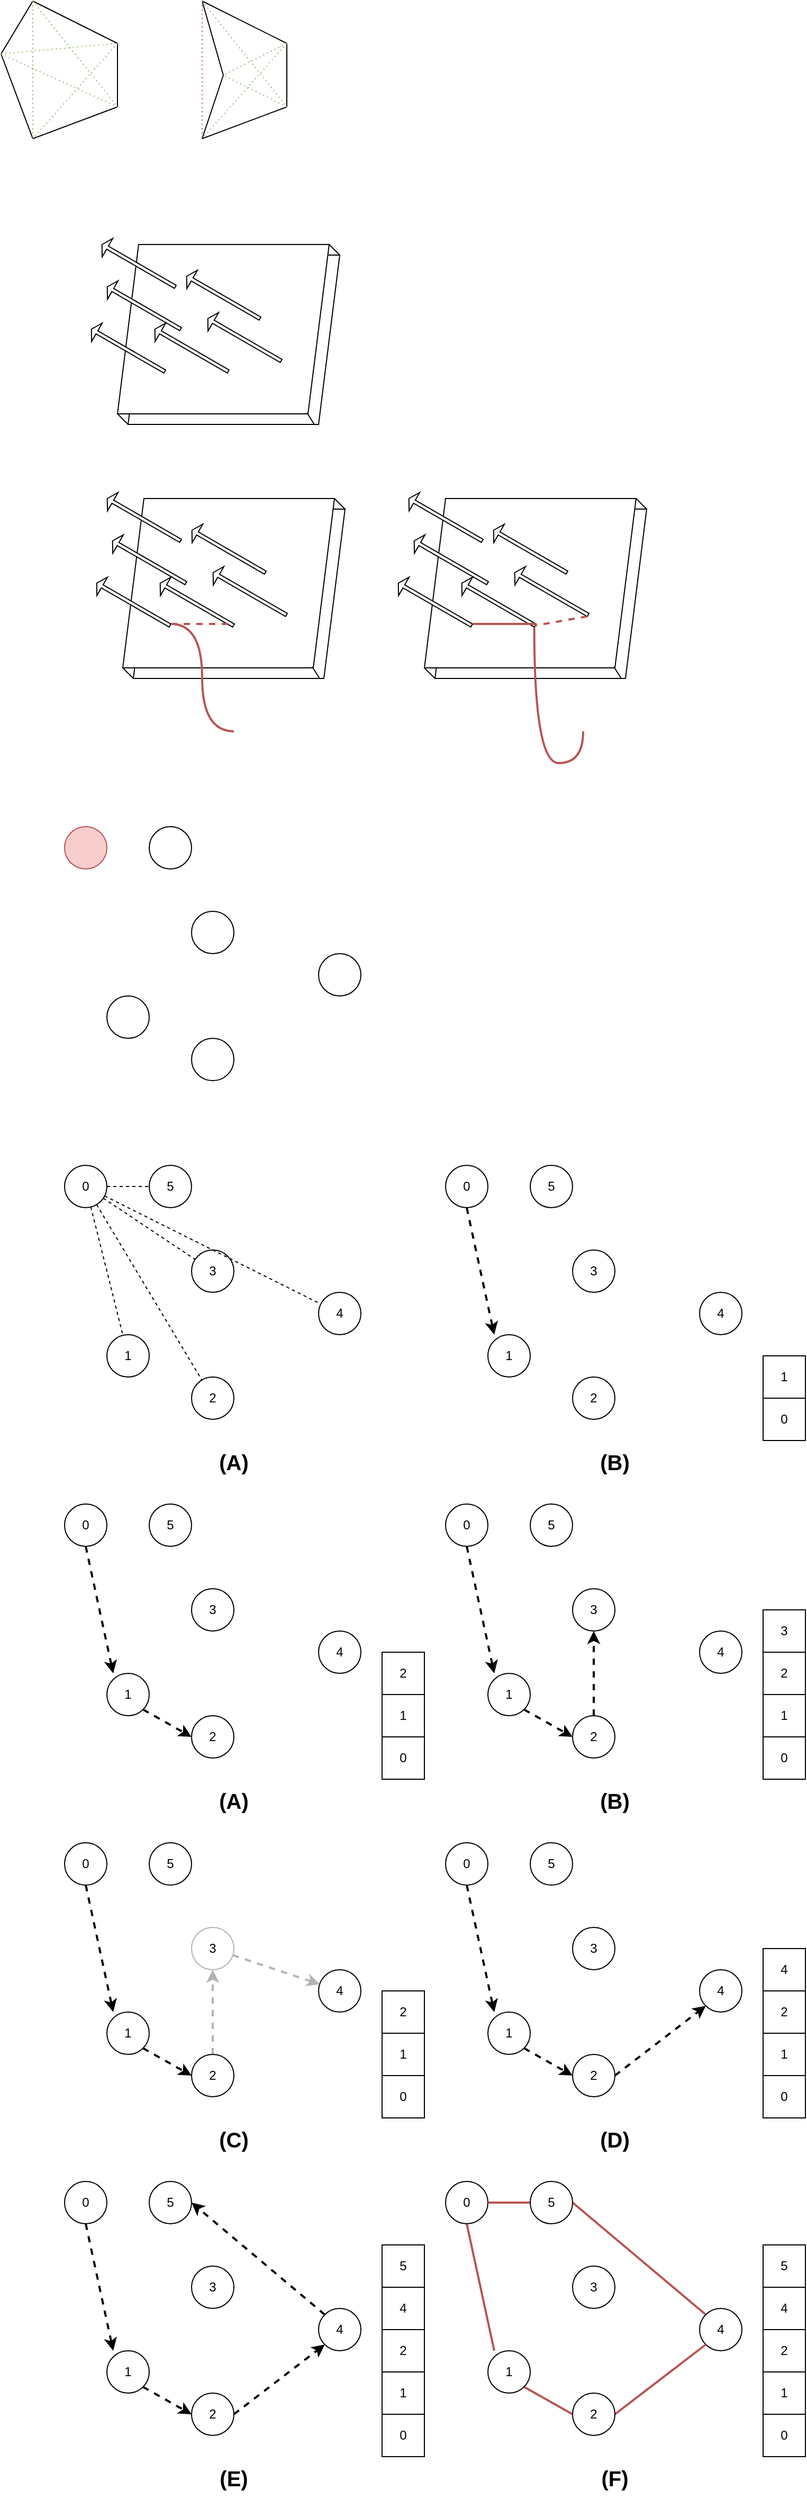 <mxfile version="21.6.1" type="device">
  <diagram id="zn_9nssedUfgQTs_r1od" name="Page-1">
    <mxGraphModel dx="1434" dy="802" grid="1" gridSize="10" guides="1" tooltips="1" connect="1" arrows="1" fold="1" page="1" pageScale="1" pageWidth="850" pageHeight="1100" math="0" shadow="0">
      <root>
        <mxCell id="0" />
        <mxCell id="1" parent="0" />
        <mxCell id="GCoAhBSmSbJlEYT9IqtD-23" value="" style="group" parent="1" vertex="1" connectable="0">
          <mxGeometry x="40" y="40" width="270" height="130" as="geometry" />
        </mxCell>
        <mxCell id="GCoAhBSmSbJlEYT9IqtD-1" value="" style="endArrow=none;html=1;rounded=0;" parent="GCoAhBSmSbJlEYT9IqtD-23" edge="1">
          <mxGeometry width="50" height="50" relative="1" as="geometry">
            <mxPoint x="30" as="sourcePoint" />
            <mxPoint x="110" y="40" as="targetPoint" />
          </mxGeometry>
        </mxCell>
        <mxCell id="GCoAhBSmSbJlEYT9IqtD-2" value="" style="endArrow=none;html=1;rounded=0;" parent="GCoAhBSmSbJlEYT9IqtD-23" edge="1">
          <mxGeometry width="50" height="50" relative="1" as="geometry">
            <mxPoint x="110" y="100" as="sourcePoint" />
            <mxPoint x="110" y="40" as="targetPoint" />
          </mxGeometry>
        </mxCell>
        <mxCell id="GCoAhBSmSbJlEYT9IqtD-3" value="" style="endArrow=none;html=1;rounded=0;" parent="GCoAhBSmSbJlEYT9IqtD-23" edge="1">
          <mxGeometry width="50" height="50" relative="1" as="geometry">
            <mxPoint x="30" y="130" as="sourcePoint" />
            <mxPoint x="110" y="100" as="targetPoint" />
          </mxGeometry>
        </mxCell>
        <mxCell id="GCoAhBSmSbJlEYT9IqtD-4" value="" style="endArrow=none;html=1;rounded=0;" parent="GCoAhBSmSbJlEYT9IqtD-23" edge="1">
          <mxGeometry width="50" height="50" relative="1" as="geometry">
            <mxPoint y="50" as="sourcePoint" />
            <mxPoint x="30" y="130" as="targetPoint" />
          </mxGeometry>
        </mxCell>
        <mxCell id="GCoAhBSmSbJlEYT9IqtD-5" value="" style="endArrow=none;html=1;rounded=0;" parent="GCoAhBSmSbJlEYT9IqtD-23" edge="1">
          <mxGeometry width="50" height="50" relative="1" as="geometry">
            <mxPoint x="30" as="sourcePoint" />
            <mxPoint y="50" as="targetPoint" />
          </mxGeometry>
        </mxCell>
        <mxCell id="GCoAhBSmSbJlEYT9IqtD-6" value="" style="endArrow=none;html=1;rounded=0;" parent="GCoAhBSmSbJlEYT9IqtD-23" edge="1">
          <mxGeometry width="50" height="50" relative="1" as="geometry">
            <mxPoint x="190" as="sourcePoint" />
            <mxPoint x="270" y="40" as="targetPoint" />
          </mxGeometry>
        </mxCell>
        <mxCell id="GCoAhBSmSbJlEYT9IqtD-7" value="" style="endArrow=none;html=1;rounded=0;" parent="GCoAhBSmSbJlEYT9IqtD-23" edge="1">
          <mxGeometry width="50" height="50" relative="1" as="geometry">
            <mxPoint x="270" y="100" as="sourcePoint" />
            <mxPoint x="270" y="40" as="targetPoint" />
          </mxGeometry>
        </mxCell>
        <mxCell id="GCoAhBSmSbJlEYT9IqtD-8" value="" style="endArrow=none;html=1;rounded=0;" parent="GCoAhBSmSbJlEYT9IqtD-23" edge="1">
          <mxGeometry width="50" height="50" relative="1" as="geometry">
            <mxPoint x="190" y="130" as="sourcePoint" />
            <mxPoint x="270" y="100" as="targetPoint" />
          </mxGeometry>
        </mxCell>
        <mxCell id="GCoAhBSmSbJlEYT9IqtD-9" value="" style="endArrow=none;html=1;rounded=0;" parent="GCoAhBSmSbJlEYT9IqtD-23" edge="1">
          <mxGeometry width="50" height="50" relative="1" as="geometry">
            <mxPoint x="210" y="70" as="sourcePoint" />
            <mxPoint x="190" y="130" as="targetPoint" />
          </mxGeometry>
        </mxCell>
        <mxCell id="GCoAhBSmSbJlEYT9IqtD-10" value="" style="endArrow=none;html=1;rounded=0;" parent="GCoAhBSmSbJlEYT9IqtD-23" edge="1">
          <mxGeometry width="50" height="50" relative="1" as="geometry">
            <mxPoint x="190" as="sourcePoint" />
            <mxPoint x="210" y="70" as="targetPoint" />
          </mxGeometry>
        </mxCell>
        <mxCell id="GCoAhBSmSbJlEYT9IqtD-12" value="" style="endArrow=none;dashed=1;html=1;dashPattern=1 3;strokeWidth=1;rounded=0;fillColor=#d5e8d4;strokeColor=#82b366;" parent="GCoAhBSmSbJlEYT9IqtD-23" edge="1">
          <mxGeometry width="50" height="50" relative="1" as="geometry">
            <mxPoint y="50" as="sourcePoint" />
            <mxPoint x="110" y="40" as="targetPoint" />
          </mxGeometry>
        </mxCell>
        <mxCell id="GCoAhBSmSbJlEYT9IqtD-13" value="" style="endArrow=none;dashed=1;html=1;dashPattern=1 3;strokeWidth=1;rounded=0;fillColor=#d5e8d4;strokeColor=#82b366;" parent="GCoAhBSmSbJlEYT9IqtD-23" edge="1">
          <mxGeometry width="50" height="50" relative="1" as="geometry">
            <mxPoint y="50" as="sourcePoint" />
            <mxPoint x="110" y="100" as="targetPoint" />
          </mxGeometry>
        </mxCell>
        <mxCell id="GCoAhBSmSbJlEYT9IqtD-14" value="" style="endArrow=none;dashed=1;html=1;dashPattern=1 3;strokeWidth=1;rounded=0;fillColor=#d5e8d4;strokeColor=#82b366;" parent="GCoAhBSmSbJlEYT9IqtD-23" edge="1">
          <mxGeometry width="50" height="50" relative="1" as="geometry">
            <mxPoint x="30" as="sourcePoint" />
            <mxPoint x="30" y="130" as="targetPoint" />
          </mxGeometry>
        </mxCell>
        <mxCell id="GCoAhBSmSbJlEYT9IqtD-15" value="" style="endArrow=none;dashed=1;html=1;dashPattern=1 3;strokeWidth=1;rounded=0;fillColor=#d5e8d4;strokeColor=#82b366;" parent="GCoAhBSmSbJlEYT9IqtD-23" edge="1">
          <mxGeometry width="50" height="50" relative="1" as="geometry">
            <mxPoint x="30" as="sourcePoint" />
            <mxPoint x="110" y="100" as="targetPoint" />
          </mxGeometry>
        </mxCell>
        <mxCell id="GCoAhBSmSbJlEYT9IqtD-16" value="" style="endArrow=none;dashed=1;html=1;dashPattern=1 3;strokeWidth=1;rounded=0;fillColor=#d5e8d4;strokeColor=#82b366;" parent="GCoAhBSmSbJlEYT9IqtD-23" edge="1">
          <mxGeometry width="50" height="50" relative="1" as="geometry">
            <mxPoint x="110" y="40" as="sourcePoint" />
            <mxPoint x="30" y="130" as="targetPoint" />
          </mxGeometry>
        </mxCell>
        <mxCell id="GCoAhBSmSbJlEYT9IqtD-17" value="" style="endArrow=none;dashed=1;html=1;dashPattern=1 3;strokeWidth=1;rounded=0;fillColor=#d5e8d4;strokeColor=#82b366;" parent="GCoAhBSmSbJlEYT9IqtD-23" edge="1">
          <mxGeometry width="50" height="50" relative="1" as="geometry">
            <mxPoint x="190" as="sourcePoint" />
            <mxPoint x="270" y="100" as="targetPoint" />
          </mxGeometry>
        </mxCell>
        <mxCell id="GCoAhBSmSbJlEYT9IqtD-18" value="" style="endArrow=none;dashed=1;html=1;dashPattern=1 3;strokeWidth=1;rounded=0;fillColor=#d5e8d4;strokeColor=#82b366;" parent="GCoAhBSmSbJlEYT9IqtD-23" edge="1">
          <mxGeometry width="50" height="50" relative="1" as="geometry">
            <mxPoint x="270" y="40" as="sourcePoint" />
            <mxPoint x="190" y="130" as="targetPoint" />
          </mxGeometry>
        </mxCell>
        <mxCell id="GCoAhBSmSbJlEYT9IqtD-19" value="" style="endArrow=none;dashed=1;html=1;dashPattern=1 3;strokeWidth=1;rounded=0;fillColor=#d5e8d4;strokeColor=#82b366;" parent="GCoAhBSmSbJlEYT9IqtD-23" edge="1">
          <mxGeometry width="50" height="50" relative="1" as="geometry">
            <mxPoint x="270" y="100" as="sourcePoint" />
            <mxPoint x="210" y="70" as="targetPoint" />
          </mxGeometry>
        </mxCell>
        <mxCell id="GCoAhBSmSbJlEYT9IqtD-21" value="" style="endArrow=none;dashed=1;html=1;dashPattern=1 3;strokeWidth=1;rounded=0;fillColor=#d5e8d4;strokeColor=#82b366;" parent="GCoAhBSmSbJlEYT9IqtD-23" edge="1">
          <mxGeometry width="50" height="50" relative="1" as="geometry">
            <mxPoint x="270" y="40" as="sourcePoint" />
            <mxPoint x="210" y="70" as="targetPoint" />
          </mxGeometry>
        </mxCell>
        <mxCell id="GCoAhBSmSbJlEYT9IqtD-22" value="" style="endArrow=none;dashed=1;html=1;dashPattern=1 3;strokeWidth=1;rounded=0;fillColor=#f8cecc;strokeColor=#b85450;" parent="GCoAhBSmSbJlEYT9IqtD-23" edge="1">
          <mxGeometry width="50" height="50" relative="1" as="geometry">
            <mxPoint x="190" as="sourcePoint" />
            <mxPoint x="190" y="130" as="targetPoint" />
          </mxGeometry>
        </mxCell>
        <mxCell id="GCoAhBSmSbJlEYT9IqtD-72" value="0" style="ellipse;whiteSpace=wrap;html=1;aspect=fixed;" parent="1" vertex="1">
          <mxGeometry x="100" y="1140" width="40" height="40" as="geometry" />
        </mxCell>
        <mxCell id="GCoAhBSmSbJlEYT9IqtD-73" value="1" style="ellipse;whiteSpace=wrap;html=1;aspect=fixed;" parent="1" vertex="1">
          <mxGeometry x="140" y="1300" width="40" height="40" as="geometry" />
        </mxCell>
        <mxCell id="GCoAhBSmSbJlEYT9IqtD-74" value="3" style="ellipse;whiteSpace=wrap;html=1;aspect=fixed;" parent="1" vertex="1">
          <mxGeometry x="220" y="1220" width="40" height="40" as="geometry" />
        </mxCell>
        <mxCell id="GCoAhBSmSbJlEYT9IqtD-75" value="4" style="ellipse;whiteSpace=wrap;html=1;aspect=fixed;" parent="1" vertex="1">
          <mxGeometry x="340" y="1260" width="40" height="40" as="geometry" />
        </mxCell>
        <mxCell id="GCoAhBSmSbJlEYT9IqtD-76" value="5" style="ellipse;whiteSpace=wrap;html=1;aspect=fixed;" parent="1" vertex="1">
          <mxGeometry x="180" y="1140" width="40" height="40" as="geometry" />
        </mxCell>
        <mxCell id="GCoAhBSmSbJlEYT9IqtD-77" value="2" style="ellipse;whiteSpace=wrap;html=1;aspect=fixed;" parent="1" vertex="1">
          <mxGeometry x="220" y="1340" width="40" height="40" as="geometry" />
        </mxCell>
        <mxCell id="GCoAhBSmSbJlEYT9IqtD-86" style="edgeStyle=none;rounded=0;orthogonalLoop=1;jettySize=auto;html=1;exitX=0.5;exitY=1;exitDx=0;exitDy=0;entryX=0.15;entryY=0;entryDx=0;entryDy=0;dashed=1;strokeWidth=2;entryPerimeter=0;" parent="1" source="GCoAhBSmSbJlEYT9IqtD-78" target="GCoAhBSmSbJlEYT9IqtD-79" edge="1">
          <mxGeometry relative="1" as="geometry" />
        </mxCell>
        <mxCell id="GCoAhBSmSbJlEYT9IqtD-78" value="0" style="ellipse;whiteSpace=wrap;html=1;aspect=fixed;" parent="1" vertex="1">
          <mxGeometry x="460" y="1140" width="40" height="40" as="geometry" />
        </mxCell>
        <mxCell id="GCoAhBSmSbJlEYT9IqtD-79" value="1" style="ellipse;whiteSpace=wrap;html=1;aspect=fixed;" parent="1" vertex="1">
          <mxGeometry x="500" y="1300" width="40" height="40" as="geometry" />
        </mxCell>
        <mxCell id="GCoAhBSmSbJlEYT9IqtD-80" value="3" style="ellipse;whiteSpace=wrap;html=1;aspect=fixed;" parent="1" vertex="1">
          <mxGeometry x="580" y="1220" width="40" height="40" as="geometry" />
        </mxCell>
        <mxCell id="GCoAhBSmSbJlEYT9IqtD-81" value="4" style="ellipse;whiteSpace=wrap;html=1;aspect=fixed;" parent="1" vertex="1">
          <mxGeometry x="700" y="1260" width="40" height="40" as="geometry" />
        </mxCell>
        <mxCell id="GCoAhBSmSbJlEYT9IqtD-82" value="5" style="ellipse;whiteSpace=wrap;html=1;aspect=fixed;" parent="1" vertex="1">
          <mxGeometry x="540" y="1140" width="40" height="40" as="geometry" />
        </mxCell>
        <mxCell id="GCoAhBSmSbJlEYT9IqtD-83" value="2" style="ellipse;whiteSpace=wrap;html=1;aspect=fixed;" parent="1" vertex="1">
          <mxGeometry x="580" y="1340" width="40" height="40" as="geometry" />
        </mxCell>
        <mxCell id="GCoAhBSmSbJlEYT9IqtD-84" value="0" style="rounded=0;whiteSpace=wrap;html=1;" parent="1" vertex="1">
          <mxGeometry x="760" y="1360" width="40" height="40" as="geometry" />
        </mxCell>
        <mxCell id="GCoAhBSmSbJlEYT9IqtD-85" value="1" style="rounded=0;whiteSpace=wrap;html=1;" parent="1" vertex="1">
          <mxGeometry x="760" y="1320" width="40" height="40" as="geometry" />
        </mxCell>
        <mxCell id="GCoAhBSmSbJlEYT9IqtD-87" style="edgeStyle=none;rounded=0;orthogonalLoop=1;jettySize=auto;html=1;exitX=0.5;exitY=1;exitDx=0;exitDy=0;entryX=0.15;entryY=0;entryDx=0;entryDy=0;dashed=1;strokeWidth=2;entryPerimeter=0;" parent="1" source="GCoAhBSmSbJlEYT9IqtD-88" target="GCoAhBSmSbJlEYT9IqtD-89" edge="1">
          <mxGeometry relative="1" as="geometry" />
        </mxCell>
        <mxCell id="GCoAhBSmSbJlEYT9IqtD-88" value="0" style="ellipse;whiteSpace=wrap;html=1;aspect=fixed;" parent="1" vertex="1">
          <mxGeometry x="100" y="1460" width="40" height="40" as="geometry" />
        </mxCell>
        <mxCell id="GCoAhBSmSbJlEYT9IqtD-96" style="edgeStyle=none;rounded=0;orthogonalLoop=1;jettySize=auto;html=1;exitX=1;exitY=1;exitDx=0;exitDy=0;entryX=0;entryY=0.5;entryDx=0;entryDy=0;dashed=1;strokeWidth=2;" parent="1" source="GCoAhBSmSbJlEYT9IqtD-89" target="GCoAhBSmSbJlEYT9IqtD-93" edge="1">
          <mxGeometry relative="1" as="geometry" />
        </mxCell>
        <mxCell id="GCoAhBSmSbJlEYT9IqtD-89" value="1" style="ellipse;whiteSpace=wrap;html=1;aspect=fixed;" parent="1" vertex="1">
          <mxGeometry x="140" y="1620" width="40" height="40" as="geometry" />
        </mxCell>
        <mxCell id="GCoAhBSmSbJlEYT9IqtD-90" value="3" style="ellipse;whiteSpace=wrap;html=1;aspect=fixed;" parent="1" vertex="1">
          <mxGeometry x="220" y="1540" width="40" height="40" as="geometry" />
        </mxCell>
        <mxCell id="GCoAhBSmSbJlEYT9IqtD-91" value="4" style="ellipse;whiteSpace=wrap;html=1;aspect=fixed;" parent="1" vertex="1">
          <mxGeometry x="340" y="1580" width="40" height="40" as="geometry" />
        </mxCell>
        <mxCell id="GCoAhBSmSbJlEYT9IqtD-92" value="5" style="ellipse;whiteSpace=wrap;html=1;aspect=fixed;" parent="1" vertex="1">
          <mxGeometry x="180" y="1460" width="40" height="40" as="geometry" />
        </mxCell>
        <mxCell id="GCoAhBSmSbJlEYT9IqtD-93" value="2" style="ellipse;whiteSpace=wrap;html=1;aspect=fixed;" parent="1" vertex="1">
          <mxGeometry x="220" y="1660" width="40" height="40" as="geometry" />
        </mxCell>
        <mxCell id="GCoAhBSmSbJlEYT9IqtD-94" value="0" style="rounded=0;whiteSpace=wrap;html=1;" parent="1" vertex="1">
          <mxGeometry x="400" y="1680" width="40" height="40" as="geometry" />
        </mxCell>
        <mxCell id="GCoAhBSmSbJlEYT9IqtD-95" value="1" style="rounded=0;whiteSpace=wrap;html=1;" parent="1" vertex="1">
          <mxGeometry x="400" y="1640" width="40" height="40" as="geometry" />
        </mxCell>
        <mxCell id="GCoAhBSmSbJlEYT9IqtD-97" value="2" style="rounded=0;whiteSpace=wrap;html=1;" parent="1" vertex="1">
          <mxGeometry x="400" y="1600" width="40" height="40" as="geometry" />
        </mxCell>
        <mxCell id="GCoAhBSmSbJlEYT9IqtD-98" style="edgeStyle=none;rounded=0;orthogonalLoop=1;jettySize=auto;html=1;exitX=0.5;exitY=1;exitDx=0;exitDy=0;entryX=0.15;entryY=0;entryDx=0;entryDy=0;dashed=1;strokeWidth=2;entryPerimeter=0;" parent="1" source="GCoAhBSmSbJlEYT9IqtD-99" target="GCoAhBSmSbJlEYT9IqtD-101" edge="1">
          <mxGeometry relative="1" as="geometry" />
        </mxCell>
        <mxCell id="GCoAhBSmSbJlEYT9IqtD-99" value="0" style="ellipse;whiteSpace=wrap;html=1;aspect=fixed;" parent="1" vertex="1">
          <mxGeometry x="460" y="1460" width="40" height="40" as="geometry" />
        </mxCell>
        <mxCell id="GCoAhBSmSbJlEYT9IqtD-100" style="edgeStyle=none;rounded=0;orthogonalLoop=1;jettySize=auto;html=1;exitX=1;exitY=1;exitDx=0;exitDy=0;entryX=0;entryY=0.5;entryDx=0;entryDy=0;dashed=1;strokeWidth=2;" parent="1" source="GCoAhBSmSbJlEYT9IqtD-101" target="GCoAhBSmSbJlEYT9IqtD-105" edge="1">
          <mxGeometry relative="1" as="geometry" />
        </mxCell>
        <mxCell id="GCoAhBSmSbJlEYT9IqtD-101" value="1" style="ellipse;whiteSpace=wrap;html=1;aspect=fixed;" parent="1" vertex="1">
          <mxGeometry x="500" y="1620" width="40" height="40" as="geometry" />
        </mxCell>
        <mxCell id="GCoAhBSmSbJlEYT9IqtD-102" value="3" style="ellipse;whiteSpace=wrap;html=1;aspect=fixed;" parent="1" vertex="1">
          <mxGeometry x="580" y="1540" width="40" height="40" as="geometry" />
        </mxCell>
        <mxCell id="GCoAhBSmSbJlEYT9IqtD-103" value="4" style="ellipse;whiteSpace=wrap;html=1;aspect=fixed;" parent="1" vertex="1">
          <mxGeometry x="700" y="1580" width="40" height="40" as="geometry" />
        </mxCell>
        <mxCell id="GCoAhBSmSbJlEYT9IqtD-104" value="5" style="ellipse;whiteSpace=wrap;html=1;aspect=fixed;" parent="1" vertex="1">
          <mxGeometry x="540" y="1460" width="40" height="40" as="geometry" />
        </mxCell>
        <mxCell id="GCoAhBSmSbJlEYT9IqtD-105" value="2" style="ellipse;whiteSpace=wrap;html=1;aspect=fixed;" parent="1" vertex="1">
          <mxGeometry x="580" y="1660" width="40" height="40" as="geometry" />
        </mxCell>
        <mxCell id="GCoAhBSmSbJlEYT9IqtD-106" value="0" style="rounded=0;whiteSpace=wrap;html=1;" parent="1" vertex="1">
          <mxGeometry x="760" y="1680" width="40" height="40" as="geometry" />
        </mxCell>
        <mxCell id="GCoAhBSmSbJlEYT9IqtD-107" value="1" style="rounded=0;whiteSpace=wrap;html=1;" parent="1" vertex="1">
          <mxGeometry x="760" y="1640" width="40" height="40" as="geometry" />
        </mxCell>
        <mxCell id="GCoAhBSmSbJlEYT9IqtD-108" value="2" style="rounded=0;whiteSpace=wrap;html=1;" parent="1" vertex="1">
          <mxGeometry x="760" y="1600" width="40" height="40" as="geometry" />
        </mxCell>
        <mxCell id="GCoAhBSmSbJlEYT9IqtD-110" value="3" style="rounded=0;whiteSpace=wrap;html=1;" parent="1" vertex="1">
          <mxGeometry x="760" y="1560" width="40" height="40" as="geometry" />
        </mxCell>
        <mxCell id="GCoAhBSmSbJlEYT9IqtD-112" style="edgeStyle=none;rounded=0;orthogonalLoop=1;jettySize=auto;html=1;exitX=0.5;exitY=1;exitDx=0;exitDy=0;entryX=0.15;entryY=0;entryDx=0;entryDy=0;dashed=1;strokeWidth=2;entryPerimeter=0;" parent="1" source="GCoAhBSmSbJlEYT9IqtD-113" target="GCoAhBSmSbJlEYT9IqtD-115" edge="1">
          <mxGeometry relative="1" as="geometry" />
        </mxCell>
        <mxCell id="GCoAhBSmSbJlEYT9IqtD-113" value="0" style="ellipse;whiteSpace=wrap;html=1;aspect=fixed;" parent="1" vertex="1">
          <mxGeometry x="100" y="1780" width="40" height="40" as="geometry" />
        </mxCell>
        <mxCell id="GCoAhBSmSbJlEYT9IqtD-114" style="edgeStyle=none;rounded=0;orthogonalLoop=1;jettySize=auto;html=1;exitX=1;exitY=1;exitDx=0;exitDy=0;entryX=0;entryY=0.5;entryDx=0;entryDy=0;dashed=1;strokeWidth=2;" parent="1" source="GCoAhBSmSbJlEYT9IqtD-115" target="GCoAhBSmSbJlEYT9IqtD-120" edge="1">
          <mxGeometry relative="1" as="geometry" />
        </mxCell>
        <mxCell id="GCoAhBSmSbJlEYT9IqtD-115" value="1" style="ellipse;whiteSpace=wrap;html=1;aspect=fixed;" parent="1" vertex="1">
          <mxGeometry x="140" y="1940" width="40" height="40" as="geometry" />
        </mxCell>
        <mxCell id="GCoAhBSmSbJlEYT9IqtD-116" value="3" style="ellipse;whiteSpace=wrap;html=1;aspect=fixed;strokeColor=#B3B3B3;" parent="1" vertex="1">
          <mxGeometry x="220" y="1860" width="40" height="40" as="geometry" />
        </mxCell>
        <mxCell id="GCoAhBSmSbJlEYT9IqtD-117" value="4" style="ellipse;whiteSpace=wrap;html=1;aspect=fixed;" parent="1" vertex="1">
          <mxGeometry x="340" y="1900" width="40" height="40" as="geometry" />
        </mxCell>
        <mxCell id="GCoAhBSmSbJlEYT9IqtD-118" value="5" style="ellipse;whiteSpace=wrap;html=1;aspect=fixed;" parent="1" vertex="1">
          <mxGeometry x="180" y="1780" width="40" height="40" as="geometry" />
        </mxCell>
        <mxCell id="GCoAhBSmSbJlEYT9IqtD-119" style="edgeStyle=none;rounded=0;orthogonalLoop=1;jettySize=auto;html=1;dashed=1;strokeWidth=2;strokeColor=#B3B3B3;" parent="1" source="GCoAhBSmSbJlEYT9IqtD-120" target="GCoAhBSmSbJlEYT9IqtD-116" edge="1">
          <mxGeometry relative="1" as="geometry" />
        </mxCell>
        <mxCell id="GCoAhBSmSbJlEYT9IqtD-120" value="2" style="ellipse;whiteSpace=wrap;html=1;aspect=fixed;" parent="1" vertex="1">
          <mxGeometry x="220" y="1980" width="40" height="40" as="geometry" />
        </mxCell>
        <mxCell id="GCoAhBSmSbJlEYT9IqtD-121" value="0" style="rounded=0;whiteSpace=wrap;html=1;" parent="1" vertex="1">
          <mxGeometry x="400" y="2000" width="40" height="40" as="geometry" />
        </mxCell>
        <mxCell id="GCoAhBSmSbJlEYT9IqtD-122" value="1" style="rounded=0;whiteSpace=wrap;html=1;" parent="1" vertex="1">
          <mxGeometry x="400" y="1960" width="40" height="40" as="geometry" />
        </mxCell>
        <mxCell id="GCoAhBSmSbJlEYT9IqtD-123" value="2" style="rounded=0;whiteSpace=wrap;html=1;" parent="1" vertex="1">
          <mxGeometry x="400" y="1920" width="40" height="40" as="geometry" />
        </mxCell>
        <mxCell id="GCoAhBSmSbJlEYT9IqtD-127" style="edgeStyle=none;rounded=0;orthogonalLoop=1;jettySize=auto;html=1;exitX=0.5;exitY=1;exitDx=0;exitDy=0;entryX=0.15;entryY=0;entryDx=0;entryDy=0;dashed=1;strokeWidth=2;entryPerimeter=0;" parent="1" source="GCoAhBSmSbJlEYT9IqtD-128" target="GCoAhBSmSbJlEYT9IqtD-130" edge="1">
          <mxGeometry relative="1" as="geometry" />
        </mxCell>
        <mxCell id="GCoAhBSmSbJlEYT9IqtD-128" value="0" style="ellipse;whiteSpace=wrap;html=1;aspect=fixed;" parent="1" vertex="1">
          <mxGeometry x="460" y="1780" width="40" height="40" as="geometry" />
        </mxCell>
        <mxCell id="GCoAhBSmSbJlEYT9IqtD-129" style="edgeStyle=none;rounded=0;orthogonalLoop=1;jettySize=auto;html=1;exitX=1;exitY=1;exitDx=0;exitDy=0;entryX=0;entryY=0.5;entryDx=0;entryDy=0;dashed=1;strokeWidth=2;" parent="1" source="GCoAhBSmSbJlEYT9IqtD-130" target="GCoAhBSmSbJlEYT9IqtD-136" edge="1">
          <mxGeometry relative="1" as="geometry" />
        </mxCell>
        <mxCell id="GCoAhBSmSbJlEYT9IqtD-130" value="1" style="ellipse;whiteSpace=wrap;html=1;aspect=fixed;" parent="1" vertex="1">
          <mxGeometry x="500" y="1940" width="40" height="40" as="geometry" />
        </mxCell>
        <mxCell id="GCoAhBSmSbJlEYT9IqtD-131" value="3" style="ellipse;whiteSpace=wrap;html=1;aspect=fixed;" parent="1" vertex="1">
          <mxGeometry x="580" y="1860" width="40" height="40" as="geometry" />
        </mxCell>
        <mxCell id="GCoAhBSmSbJlEYT9IqtD-133" value="4" style="ellipse;whiteSpace=wrap;html=1;aspect=fixed;" parent="1" vertex="1">
          <mxGeometry x="700" y="1900" width="40" height="40" as="geometry" />
        </mxCell>
        <mxCell id="GCoAhBSmSbJlEYT9IqtD-134" value="5" style="ellipse;whiteSpace=wrap;html=1;aspect=fixed;" parent="1" vertex="1">
          <mxGeometry x="540" y="1780" width="40" height="40" as="geometry" />
        </mxCell>
        <mxCell id="GCoAhBSmSbJlEYT9IqtD-135" style="edgeStyle=none;rounded=0;orthogonalLoop=1;jettySize=auto;html=1;exitX=1;exitY=0.5;exitDx=0;exitDy=0;entryX=0;entryY=1;entryDx=0;entryDy=0;dashed=1;strokeWidth=2;" parent="1" source="GCoAhBSmSbJlEYT9IqtD-136" target="GCoAhBSmSbJlEYT9IqtD-133" edge="1">
          <mxGeometry relative="1" as="geometry" />
        </mxCell>
        <mxCell id="GCoAhBSmSbJlEYT9IqtD-136" value="2" style="ellipse;whiteSpace=wrap;html=1;aspect=fixed;" parent="1" vertex="1">
          <mxGeometry x="580" y="1980" width="40" height="40" as="geometry" />
        </mxCell>
        <mxCell id="GCoAhBSmSbJlEYT9IqtD-137" value="0" style="rounded=0;whiteSpace=wrap;html=1;" parent="1" vertex="1">
          <mxGeometry x="760" y="2000" width="40" height="40" as="geometry" />
        </mxCell>
        <mxCell id="GCoAhBSmSbJlEYT9IqtD-138" value="1" style="rounded=0;whiteSpace=wrap;html=1;" parent="1" vertex="1">
          <mxGeometry x="760" y="1960" width="40" height="40" as="geometry" />
        </mxCell>
        <mxCell id="GCoAhBSmSbJlEYT9IqtD-139" value="2" style="rounded=0;whiteSpace=wrap;html=1;" parent="1" vertex="1">
          <mxGeometry x="760" y="1920" width="40" height="40" as="geometry" />
        </mxCell>
        <mxCell id="GCoAhBSmSbJlEYT9IqtD-140" value="4" style="rounded=0;whiteSpace=wrap;html=1;" parent="1" vertex="1">
          <mxGeometry x="760" y="1880" width="40" height="40" as="geometry" />
        </mxCell>
        <mxCell id="GCoAhBSmSbJlEYT9IqtD-142" style="edgeStyle=none;rounded=0;orthogonalLoop=1;jettySize=auto;html=1;exitX=0.5;exitY=1;exitDx=0;exitDy=0;entryX=0.15;entryY=0;entryDx=0;entryDy=0;dashed=1;strokeWidth=2;entryPerimeter=0;" parent="1" source="GCoAhBSmSbJlEYT9IqtD-143" target="GCoAhBSmSbJlEYT9IqtD-145" edge="1">
          <mxGeometry relative="1" as="geometry" />
        </mxCell>
        <mxCell id="GCoAhBSmSbJlEYT9IqtD-143" value="0" style="ellipse;whiteSpace=wrap;html=1;aspect=fixed;" parent="1" vertex="1">
          <mxGeometry x="100" y="2100" width="40" height="40" as="geometry" />
        </mxCell>
        <mxCell id="GCoAhBSmSbJlEYT9IqtD-144" style="edgeStyle=none;rounded=0;orthogonalLoop=1;jettySize=auto;html=1;exitX=1;exitY=1;exitDx=0;exitDy=0;entryX=0;entryY=0.5;entryDx=0;entryDy=0;dashed=1;strokeWidth=2;" parent="1" source="GCoAhBSmSbJlEYT9IqtD-145" target="GCoAhBSmSbJlEYT9IqtD-150" edge="1">
          <mxGeometry relative="1" as="geometry" />
        </mxCell>
        <mxCell id="GCoAhBSmSbJlEYT9IqtD-145" value="1" style="ellipse;whiteSpace=wrap;html=1;aspect=fixed;" parent="1" vertex="1">
          <mxGeometry x="140" y="2260" width="40" height="40" as="geometry" />
        </mxCell>
        <mxCell id="GCoAhBSmSbJlEYT9IqtD-146" value="3" style="ellipse;whiteSpace=wrap;html=1;aspect=fixed;" parent="1" vertex="1">
          <mxGeometry x="220" y="2180" width="40" height="40" as="geometry" />
        </mxCell>
        <mxCell id="GCoAhBSmSbJlEYT9IqtD-155" style="edgeStyle=none;rounded=0;orthogonalLoop=1;jettySize=auto;html=1;exitX=0;exitY=0;exitDx=0;exitDy=0;entryX=1;entryY=0.5;entryDx=0;entryDy=0;dashed=1;strokeWidth=2;" parent="1" source="GCoAhBSmSbJlEYT9IqtD-147" target="GCoAhBSmSbJlEYT9IqtD-148" edge="1">
          <mxGeometry relative="1" as="geometry" />
        </mxCell>
        <mxCell id="GCoAhBSmSbJlEYT9IqtD-147" value="4" style="ellipse;whiteSpace=wrap;html=1;aspect=fixed;" parent="1" vertex="1">
          <mxGeometry x="340" y="2220" width="40" height="40" as="geometry" />
        </mxCell>
        <mxCell id="GCoAhBSmSbJlEYT9IqtD-148" value="5" style="ellipse;whiteSpace=wrap;html=1;aspect=fixed;" parent="1" vertex="1">
          <mxGeometry x="180" y="2100" width="40" height="40" as="geometry" />
        </mxCell>
        <mxCell id="GCoAhBSmSbJlEYT9IqtD-149" style="edgeStyle=none;rounded=0;orthogonalLoop=1;jettySize=auto;html=1;exitX=1;exitY=0.5;exitDx=0;exitDy=0;entryX=0;entryY=1;entryDx=0;entryDy=0;dashed=1;strokeWidth=2;" parent="1" source="GCoAhBSmSbJlEYT9IqtD-150" target="GCoAhBSmSbJlEYT9IqtD-147" edge="1">
          <mxGeometry relative="1" as="geometry" />
        </mxCell>
        <mxCell id="GCoAhBSmSbJlEYT9IqtD-150" value="2" style="ellipse;whiteSpace=wrap;html=1;aspect=fixed;" parent="1" vertex="1">
          <mxGeometry x="220" y="2300" width="40" height="40" as="geometry" />
        </mxCell>
        <mxCell id="GCoAhBSmSbJlEYT9IqtD-151" value="0" style="rounded=0;whiteSpace=wrap;html=1;" parent="1" vertex="1">
          <mxGeometry x="400" y="2320" width="40" height="40" as="geometry" />
        </mxCell>
        <mxCell id="GCoAhBSmSbJlEYT9IqtD-152" value="1" style="rounded=0;whiteSpace=wrap;html=1;" parent="1" vertex="1">
          <mxGeometry x="400" y="2280" width="40" height="40" as="geometry" />
        </mxCell>
        <mxCell id="GCoAhBSmSbJlEYT9IqtD-153" value="2" style="rounded=0;whiteSpace=wrap;html=1;" parent="1" vertex="1">
          <mxGeometry x="400" y="2240" width="40" height="40" as="geometry" />
        </mxCell>
        <mxCell id="GCoAhBSmSbJlEYT9IqtD-154" value="4" style="rounded=0;whiteSpace=wrap;html=1;" parent="1" vertex="1">
          <mxGeometry x="400" y="2200" width="40" height="40" as="geometry" />
        </mxCell>
        <mxCell id="GCoAhBSmSbJlEYT9IqtD-156" value="5" style="rounded=0;whiteSpace=wrap;html=1;" parent="1" vertex="1">
          <mxGeometry x="400" y="2160" width="40" height="40" as="geometry" />
        </mxCell>
        <mxCell id="GCoAhBSmSbJlEYT9IqtD-164" style="edgeStyle=none;rounded=0;orthogonalLoop=1;jettySize=auto;html=1;exitX=0.5;exitY=1;exitDx=0;exitDy=0;entryX=0.15;entryY=0;entryDx=0;entryDy=0;strokeWidth=2;entryPerimeter=0;endArrow=none;endFill=0;fillColor=#f8cecc;strokeColor=#b85450;" parent="1" source="GCoAhBSmSbJlEYT9IqtD-165" target="GCoAhBSmSbJlEYT9IqtD-167" edge="1">
          <mxGeometry relative="1" as="geometry" />
        </mxCell>
        <mxCell id="GCoAhBSmSbJlEYT9IqtD-165" value="0" style="ellipse;whiteSpace=wrap;html=1;aspect=fixed;" parent="1" vertex="1">
          <mxGeometry x="460" y="2100" width="40" height="40" as="geometry" />
        </mxCell>
        <mxCell id="GCoAhBSmSbJlEYT9IqtD-166" style="edgeStyle=none;rounded=0;orthogonalLoop=1;jettySize=auto;html=1;exitX=1;exitY=1;exitDx=0;exitDy=0;entryX=0;entryY=0.5;entryDx=0;entryDy=0;strokeWidth=2;endArrow=none;endFill=0;fillColor=#f8cecc;strokeColor=#b85450;" parent="1" source="GCoAhBSmSbJlEYT9IqtD-167" target="GCoAhBSmSbJlEYT9IqtD-173" edge="1">
          <mxGeometry relative="1" as="geometry" />
        </mxCell>
        <mxCell id="GCoAhBSmSbJlEYT9IqtD-167" value="1" style="ellipse;whiteSpace=wrap;html=1;aspect=fixed;" parent="1" vertex="1">
          <mxGeometry x="500" y="2260" width="40" height="40" as="geometry" />
        </mxCell>
        <mxCell id="GCoAhBSmSbJlEYT9IqtD-168" value="3" style="ellipse;whiteSpace=wrap;html=1;aspect=fixed;" parent="1" vertex="1">
          <mxGeometry x="580" y="2180" width="40" height="40" as="geometry" />
        </mxCell>
        <mxCell id="GCoAhBSmSbJlEYT9IqtD-169" style="edgeStyle=none;rounded=0;orthogonalLoop=1;jettySize=auto;html=1;exitX=0;exitY=0;exitDx=0;exitDy=0;entryX=1;entryY=0.5;entryDx=0;entryDy=0;strokeWidth=2;fillColor=#f8cecc;strokeColor=#b85450;endArrow=none;endFill=0;" parent="1" source="GCoAhBSmSbJlEYT9IqtD-170" target="GCoAhBSmSbJlEYT9IqtD-171" edge="1">
          <mxGeometry relative="1" as="geometry" />
        </mxCell>
        <mxCell id="GCoAhBSmSbJlEYT9IqtD-170" value="4" style="ellipse;whiteSpace=wrap;html=1;aspect=fixed;" parent="1" vertex="1">
          <mxGeometry x="700" y="2220" width="40" height="40" as="geometry" />
        </mxCell>
        <mxCell id="GCoAhBSmSbJlEYT9IqtD-179" style="edgeStyle=none;rounded=0;orthogonalLoop=1;jettySize=auto;html=1;exitX=0;exitY=0.5;exitDx=0;exitDy=0;entryX=1;entryY=0.5;entryDx=0;entryDy=0;strokeWidth=2;fillColor=#f8cecc;strokeColor=#b85450;endArrow=none;endFill=0;" parent="1" source="GCoAhBSmSbJlEYT9IqtD-171" target="GCoAhBSmSbJlEYT9IqtD-165" edge="1">
          <mxGeometry relative="1" as="geometry" />
        </mxCell>
        <mxCell id="GCoAhBSmSbJlEYT9IqtD-171" value="5" style="ellipse;whiteSpace=wrap;html=1;aspect=fixed;" parent="1" vertex="1">
          <mxGeometry x="540" y="2100" width="40" height="40" as="geometry" />
        </mxCell>
        <mxCell id="GCoAhBSmSbJlEYT9IqtD-172" style="edgeStyle=none;rounded=0;orthogonalLoop=1;jettySize=auto;html=1;exitX=1;exitY=0.5;exitDx=0;exitDy=0;entryX=0;entryY=1;entryDx=0;entryDy=0;strokeWidth=2;endArrow=none;endFill=0;strokeColor=#b85450;fillColor=#f8cecc;" parent="1" source="GCoAhBSmSbJlEYT9IqtD-173" target="GCoAhBSmSbJlEYT9IqtD-170" edge="1">
          <mxGeometry relative="1" as="geometry" />
        </mxCell>
        <mxCell id="GCoAhBSmSbJlEYT9IqtD-173" value="2" style="ellipse;whiteSpace=wrap;html=1;aspect=fixed;" parent="1" vertex="1">
          <mxGeometry x="580" y="2300" width="40" height="40" as="geometry" />
        </mxCell>
        <mxCell id="GCoAhBSmSbJlEYT9IqtD-174" value="0" style="rounded=0;whiteSpace=wrap;html=1;" parent="1" vertex="1">
          <mxGeometry x="760" y="2320" width="40" height="40" as="geometry" />
        </mxCell>
        <mxCell id="GCoAhBSmSbJlEYT9IqtD-175" value="1" style="rounded=0;whiteSpace=wrap;html=1;" parent="1" vertex="1">
          <mxGeometry x="760" y="2280" width="40" height="40" as="geometry" />
        </mxCell>
        <mxCell id="GCoAhBSmSbJlEYT9IqtD-176" value="2" style="rounded=0;whiteSpace=wrap;html=1;" parent="1" vertex="1">
          <mxGeometry x="760" y="2240" width="40" height="40" as="geometry" />
        </mxCell>
        <mxCell id="GCoAhBSmSbJlEYT9IqtD-177" value="4" style="rounded=0;whiteSpace=wrap;html=1;" parent="1" vertex="1">
          <mxGeometry x="760" y="2200" width="40" height="40" as="geometry" />
        </mxCell>
        <mxCell id="GCoAhBSmSbJlEYT9IqtD-178" value="5" style="rounded=0;whiteSpace=wrap;html=1;" parent="1" vertex="1">
          <mxGeometry x="760" y="2160" width="40" height="40" as="geometry" />
        </mxCell>
        <mxCell id="GCoAhBSmSbJlEYT9IqtD-181" value="" style="group" parent="1" vertex="1" connectable="0">
          <mxGeometry x="120.359" y="261.34" width="239.641" height="178.66" as="geometry" />
        </mxCell>
        <mxCell id="GCoAhBSmSbJlEYT9IqtD-24" value="" style="shape=parallelogram;perimeter=parallelogramPerimeter;whiteSpace=wrap;html=1;fixedSize=1;" parent="GCoAhBSmSbJlEYT9IqtD-181" vertex="1">
          <mxGeometry x="39.641" y="18.66" width="200" height="160" as="geometry" />
        </mxCell>
        <mxCell id="GCoAhBSmSbJlEYT9IqtD-25" value="" style="shape=parallelogram;perimeter=parallelogramPerimeter;whiteSpace=wrap;html=1;fixedSize=1;" parent="GCoAhBSmSbJlEYT9IqtD-181" vertex="1">
          <mxGeometry x="29.641" y="8.66" width="200" height="160" as="geometry" />
        </mxCell>
        <mxCell id="GCoAhBSmSbJlEYT9IqtD-26" value="" style="endArrow=none;html=1;rounded=0;strokeWidth=1;entryX=0;entryY=1;entryDx=0;entryDy=0;exitX=0;exitY=1;exitDx=0;exitDy=0;" parent="GCoAhBSmSbJlEYT9IqtD-181" source="GCoAhBSmSbJlEYT9IqtD-24" target="GCoAhBSmSbJlEYT9IqtD-25" edge="1">
          <mxGeometry width="50" height="50" relative="1" as="geometry">
            <mxPoint x="379.641" y="228.66" as="sourcePoint" />
            <mxPoint x="429.641" y="178.66" as="targetPoint" />
          </mxGeometry>
        </mxCell>
        <mxCell id="GCoAhBSmSbJlEYT9IqtD-27" value="" style="endArrow=none;html=1;rounded=0;strokeWidth=1;exitX=0.88;exitY=1;exitDx=0;exitDy=0;exitPerimeter=0;entryX=0.895;entryY=0.994;entryDx=0;entryDy=0;entryPerimeter=0;" parent="GCoAhBSmSbJlEYT9IqtD-181" source="GCoAhBSmSbJlEYT9IqtD-24" target="GCoAhBSmSbJlEYT9IqtD-25" edge="1">
          <mxGeometry width="50" height="50" relative="1" as="geometry">
            <mxPoint x="379.641" y="228.66" as="sourcePoint" />
            <mxPoint x="339.641" y="168.66" as="targetPoint" />
          </mxGeometry>
        </mxCell>
        <mxCell id="GCoAhBSmSbJlEYT9IqtD-28" value="" style="endArrow=none;html=1;rounded=0;strokeWidth=1;entryX=1;entryY=0;entryDx=0;entryDy=0;exitX=1;exitY=0;exitDx=0;exitDy=0;" parent="GCoAhBSmSbJlEYT9IqtD-181" source="GCoAhBSmSbJlEYT9IqtD-25" target="GCoAhBSmSbJlEYT9IqtD-24" edge="1">
          <mxGeometry width="50" height="50" relative="1" as="geometry">
            <mxPoint x="379.641" y="228.66" as="sourcePoint" />
            <mxPoint x="429.641" y="178.66" as="targetPoint" />
          </mxGeometry>
        </mxCell>
        <mxCell id="GCoAhBSmSbJlEYT9IqtD-29" value="" style="shape=singleArrow;direction=north;whiteSpace=wrap;html=1;arrowWidth=0.167;arrowSize=0.075;rotation=-60;" parent="GCoAhBSmSbJlEYT9IqtD-181" vertex="1">
          <mxGeometry x="39.641" y="-11.34" width="20" height="80" as="geometry" />
        </mxCell>
        <mxCell id="GCoAhBSmSbJlEYT9IqtD-30" value="" style="shape=singleArrow;direction=north;whiteSpace=wrap;html=1;arrowWidth=0.167;arrowSize=0.075;rotation=-60;" parent="GCoAhBSmSbJlEYT9IqtD-181" vertex="1">
          <mxGeometry x="44.641" y="28.66" width="20" height="80" as="geometry" />
        </mxCell>
        <mxCell id="GCoAhBSmSbJlEYT9IqtD-31" value="" style="shape=singleArrow;direction=north;whiteSpace=wrap;html=1;arrowWidth=0.167;arrowSize=0.075;rotation=-60;" parent="GCoAhBSmSbJlEYT9IqtD-181" vertex="1">
          <mxGeometry x="29.641" y="68.66" width="20" height="80" as="geometry" />
        </mxCell>
        <mxCell id="GCoAhBSmSbJlEYT9IqtD-32" value="" style="shape=singleArrow;direction=north;whiteSpace=wrap;html=1;arrowWidth=0.167;arrowSize=0.075;rotation=-60;" parent="GCoAhBSmSbJlEYT9IqtD-181" vertex="1">
          <mxGeometry x="89.641" y="68.66" width="20" height="80" as="geometry" />
        </mxCell>
        <mxCell id="GCoAhBSmSbJlEYT9IqtD-33" value="" style="shape=singleArrow;direction=north;whiteSpace=wrap;html=1;arrowWidth=0.167;arrowSize=0.075;rotation=-60;" parent="GCoAhBSmSbJlEYT9IqtD-181" vertex="1">
          <mxGeometry x="119.641" y="18.66" width="20" height="80" as="geometry" />
        </mxCell>
        <mxCell id="GCoAhBSmSbJlEYT9IqtD-35" value="" style="shape=singleArrow;direction=north;whiteSpace=wrap;html=1;arrowWidth=0.167;arrowSize=0.075;rotation=-60;" parent="GCoAhBSmSbJlEYT9IqtD-181" vertex="1">
          <mxGeometry x="139.641" y="58.66" width="20" height="80" as="geometry" />
        </mxCell>
        <mxCell id="GCoAhBSmSbJlEYT9IqtD-182" value="" style="group" parent="1" vertex="1" connectable="0">
          <mxGeometry x="125.359" y="501.34" width="524.641" height="258.66" as="geometry" />
        </mxCell>
        <mxCell id="GCoAhBSmSbJlEYT9IqtD-36" value="" style="shape=parallelogram;perimeter=parallelogramPerimeter;whiteSpace=wrap;html=1;fixedSize=1;" parent="GCoAhBSmSbJlEYT9IqtD-182" vertex="1">
          <mxGeometry x="39.641" y="18.66" width="200" height="160" as="geometry" />
        </mxCell>
        <mxCell id="GCoAhBSmSbJlEYT9IqtD-37" value="" style="shape=parallelogram;perimeter=parallelogramPerimeter;whiteSpace=wrap;html=1;fixedSize=1;" parent="GCoAhBSmSbJlEYT9IqtD-182" vertex="1">
          <mxGeometry x="29.641" y="8.66" width="200" height="160" as="geometry" />
        </mxCell>
        <mxCell id="GCoAhBSmSbJlEYT9IqtD-38" value="" style="endArrow=none;html=1;rounded=0;strokeWidth=1;entryX=0;entryY=1;entryDx=0;entryDy=0;exitX=0;exitY=1;exitDx=0;exitDy=0;" parent="GCoAhBSmSbJlEYT9IqtD-182" source="GCoAhBSmSbJlEYT9IqtD-36" target="GCoAhBSmSbJlEYT9IqtD-37" edge="1">
          <mxGeometry width="50" height="50" relative="1" as="geometry">
            <mxPoint x="379.641" y="228.66" as="sourcePoint" />
            <mxPoint x="429.641" y="178.66" as="targetPoint" />
          </mxGeometry>
        </mxCell>
        <mxCell id="GCoAhBSmSbJlEYT9IqtD-39" value="" style="endArrow=none;html=1;rounded=0;strokeWidth=1;exitX=0.88;exitY=1;exitDx=0;exitDy=0;exitPerimeter=0;entryX=0.895;entryY=0.994;entryDx=0;entryDy=0;entryPerimeter=0;" parent="GCoAhBSmSbJlEYT9IqtD-182" source="GCoAhBSmSbJlEYT9IqtD-36" target="GCoAhBSmSbJlEYT9IqtD-37" edge="1">
          <mxGeometry width="50" height="50" relative="1" as="geometry">
            <mxPoint x="379.641" y="228.66" as="sourcePoint" />
            <mxPoint x="339.641" y="168.66" as="targetPoint" />
          </mxGeometry>
        </mxCell>
        <mxCell id="GCoAhBSmSbJlEYT9IqtD-40" value="" style="endArrow=none;html=1;rounded=0;strokeWidth=1;entryX=1;entryY=0;entryDx=0;entryDy=0;exitX=1;exitY=0;exitDx=0;exitDy=0;" parent="GCoAhBSmSbJlEYT9IqtD-182" source="GCoAhBSmSbJlEYT9IqtD-37" target="GCoAhBSmSbJlEYT9IqtD-36" edge="1">
          <mxGeometry width="50" height="50" relative="1" as="geometry">
            <mxPoint x="379.641" y="228.66" as="sourcePoint" />
            <mxPoint x="429.641" y="178.66" as="targetPoint" />
          </mxGeometry>
        </mxCell>
        <mxCell id="GCoAhBSmSbJlEYT9IqtD-41" value="" style="shape=singleArrow;direction=north;whiteSpace=wrap;html=1;arrowWidth=0.167;arrowSize=0.075;rotation=-60;" parent="GCoAhBSmSbJlEYT9IqtD-182" vertex="1">
          <mxGeometry x="39.641" y="-11.34" width="20" height="80" as="geometry" />
        </mxCell>
        <mxCell id="GCoAhBSmSbJlEYT9IqtD-42" value="" style="shape=singleArrow;direction=north;whiteSpace=wrap;html=1;arrowWidth=0.167;arrowSize=0.075;rotation=-60;" parent="GCoAhBSmSbJlEYT9IqtD-182" vertex="1">
          <mxGeometry x="44.641" y="28.66" width="20" height="80" as="geometry" />
        </mxCell>
        <mxCell id="GCoAhBSmSbJlEYT9IqtD-43" value="" style="shape=singleArrow;direction=north;whiteSpace=wrap;html=1;arrowWidth=0.167;arrowSize=0.075;rotation=-60;" parent="GCoAhBSmSbJlEYT9IqtD-182" vertex="1">
          <mxGeometry x="29.641" y="68.66" width="20" height="80" as="geometry" />
        </mxCell>
        <mxCell id="GCoAhBSmSbJlEYT9IqtD-44" value="" style="shape=singleArrow;direction=north;whiteSpace=wrap;html=1;arrowWidth=0.167;arrowSize=0.075;rotation=-60;" parent="GCoAhBSmSbJlEYT9IqtD-182" vertex="1">
          <mxGeometry x="89.641" y="68.66" width="20" height="80" as="geometry" />
        </mxCell>
        <mxCell id="GCoAhBSmSbJlEYT9IqtD-45" value="" style="shape=singleArrow;direction=north;whiteSpace=wrap;html=1;arrowWidth=0.167;arrowSize=0.075;rotation=-60;" parent="GCoAhBSmSbJlEYT9IqtD-182" vertex="1">
          <mxGeometry x="119.641" y="18.66" width="20" height="80" as="geometry" />
        </mxCell>
        <mxCell id="GCoAhBSmSbJlEYT9IqtD-46" value="" style="shape=singleArrow;direction=north;whiteSpace=wrap;html=1;arrowWidth=0.167;arrowSize=0.075;rotation=-60;" parent="GCoAhBSmSbJlEYT9IqtD-182" vertex="1">
          <mxGeometry x="139.641" y="58.66" width="20" height="80" as="geometry" />
        </mxCell>
        <mxCell id="GCoAhBSmSbJlEYT9IqtD-47" value="" style="endArrow=none;html=1;rounded=0;strokeWidth=2;fillColor=#f8cecc;strokeColor=#b85450;exitX=0;exitY=0;exitDx=0;exitDy=11.667;exitPerimeter=0;edgeStyle=orthogonalEdgeStyle;curved=1;" parent="GCoAhBSmSbJlEYT9IqtD-182" source="GCoAhBSmSbJlEYT9IqtD-43" edge="1">
          <mxGeometry width="50" height="50" relative="1" as="geometry">
            <mxPoint x="374.641" y="-11.34" as="sourcePoint" />
            <mxPoint x="134.641" y="228.66" as="targetPoint" />
            <Array as="points">
              <mxPoint x="104.641" y="127.66" />
              <mxPoint x="104.641" y="228.66" />
            </Array>
          </mxGeometry>
        </mxCell>
        <mxCell id="GCoAhBSmSbJlEYT9IqtD-49" value="" style="endArrow=none;html=1;rounded=0;strokeWidth=2;fillColor=#f8cecc;strokeColor=#b85450;exitX=0;exitY=0;exitDx=0;exitDy=11.667;exitPerimeter=0;dashed=1;entryX=0;entryY=0;entryDx=0;entryDy=11.667;entryPerimeter=0;" parent="GCoAhBSmSbJlEYT9IqtD-182" source="GCoAhBSmSbJlEYT9IqtD-43" target="GCoAhBSmSbJlEYT9IqtD-44" edge="1">
          <mxGeometry width="50" height="50" relative="1" as="geometry">
            <mxPoint x="254.645" y="178.657" as="sourcePoint" />
            <mxPoint x="314.171" y="280.1" as="targetPoint" />
          </mxGeometry>
        </mxCell>
        <mxCell id="GCoAhBSmSbJlEYT9IqtD-50" value="" style="shape=parallelogram;perimeter=parallelogramPerimeter;whiteSpace=wrap;html=1;fixedSize=1;" parent="GCoAhBSmSbJlEYT9IqtD-182" vertex="1">
          <mxGeometry x="324.641" y="18.66" width="200" height="160" as="geometry" />
        </mxCell>
        <mxCell id="GCoAhBSmSbJlEYT9IqtD-51" value="" style="shape=parallelogram;perimeter=parallelogramPerimeter;whiteSpace=wrap;html=1;fixedSize=1;" parent="GCoAhBSmSbJlEYT9IqtD-182" vertex="1">
          <mxGeometry x="314.641" y="8.66" width="200" height="160" as="geometry" />
        </mxCell>
        <mxCell id="GCoAhBSmSbJlEYT9IqtD-52" value="" style="endArrow=none;html=1;rounded=0;strokeWidth=1;entryX=0;entryY=1;entryDx=0;entryDy=0;exitX=0;exitY=1;exitDx=0;exitDy=0;" parent="GCoAhBSmSbJlEYT9IqtD-182" source="GCoAhBSmSbJlEYT9IqtD-50" target="GCoAhBSmSbJlEYT9IqtD-51" edge="1">
          <mxGeometry width="50" height="50" relative="1" as="geometry">
            <mxPoint x="664.641" y="228.66" as="sourcePoint" />
            <mxPoint x="714.641" y="178.66" as="targetPoint" />
          </mxGeometry>
        </mxCell>
        <mxCell id="GCoAhBSmSbJlEYT9IqtD-53" value="" style="endArrow=none;html=1;rounded=0;strokeWidth=1;exitX=0.88;exitY=1;exitDx=0;exitDy=0;exitPerimeter=0;entryX=0.895;entryY=0.994;entryDx=0;entryDy=0;entryPerimeter=0;" parent="GCoAhBSmSbJlEYT9IqtD-182" source="GCoAhBSmSbJlEYT9IqtD-50" target="GCoAhBSmSbJlEYT9IqtD-51" edge="1">
          <mxGeometry width="50" height="50" relative="1" as="geometry">
            <mxPoint x="664.641" y="228.66" as="sourcePoint" />
            <mxPoint x="624.641" y="168.66" as="targetPoint" />
          </mxGeometry>
        </mxCell>
        <mxCell id="GCoAhBSmSbJlEYT9IqtD-54" value="" style="endArrow=none;html=1;rounded=0;strokeWidth=1;entryX=1;entryY=0;entryDx=0;entryDy=0;exitX=1;exitY=0;exitDx=0;exitDy=0;" parent="GCoAhBSmSbJlEYT9IqtD-182" source="GCoAhBSmSbJlEYT9IqtD-51" target="GCoAhBSmSbJlEYT9IqtD-50" edge="1">
          <mxGeometry width="50" height="50" relative="1" as="geometry">
            <mxPoint x="664.641" y="228.66" as="sourcePoint" />
            <mxPoint x="714.641" y="178.66" as="targetPoint" />
          </mxGeometry>
        </mxCell>
        <mxCell id="GCoAhBSmSbJlEYT9IqtD-55" value="" style="shape=singleArrow;direction=north;whiteSpace=wrap;html=1;arrowWidth=0.167;arrowSize=0.075;rotation=-60;" parent="GCoAhBSmSbJlEYT9IqtD-182" vertex="1">
          <mxGeometry x="324.641" y="-11.34" width="20" height="80" as="geometry" />
        </mxCell>
        <mxCell id="GCoAhBSmSbJlEYT9IqtD-56" value="" style="shape=singleArrow;direction=north;whiteSpace=wrap;html=1;arrowWidth=0.167;arrowSize=0.075;rotation=-60;" parent="GCoAhBSmSbJlEYT9IqtD-182" vertex="1">
          <mxGeometry x="329.641" y="28.66" width="20" height="80" as="geometry" />
        </mxCell>
        <mxCell id="GCoAhBSmSbJlEYT9IqtD-57" value="" style="shape=singleArrow;direction=north;whiteSpace=wrap;html=1;arrowWidth=0.167;arrowSize=0.075;rotation=-60;" parent="GCoAhBSmSbJlEYT9IqtD-182" vertex="1">
          <mxGeometry x="314.641" y="68.66" width="20" height="80" as="geometry" />
        </mxCell>
        <mxCell id="GCoAhBSmSbJlEYT9IqtD-58" value="" style="shape=singleArrow;direction=north;whiteSpace=wrap;html=1;arrowWidth=0.167;arrowSize=0.075;rotation=-60;" parent="GCoAhBSmSbJlEYT9IqtD-182" vertex="1">
          <mxGeometry x="374.641" y="68.66" width="20" height="80" as="geometry" />
        </mxCell>
        <mxCell id="GCoAhBSmSbJlEYT9IqtD-59" value="" style="shape=singleArrow;direction=north;whiteSpace=wrap;html=1;arrowWidth=0.167;arrowSize=0.075;rotation=-60;" parent="GCoAhBSmSbJlEYT9IqtD-182" vertex="1">
          <mxGeometry x="404.641" y="18.66" width="20" height="80" as="geometry" />
        </mxCell>
        <mxCell id="GCoAhBSmSbJlEYT9IqtD-60" value="" style="shape=singleArrow;direction=north;whiteSpace=wrap;html=1;arrowWidth=0.167;arrowSize=0.075;rotation=-60;" parent="GCoAhBSmSbJlEYT9IqtD-182" vertex="1">
          <mxGeometry x="424.641" y="58.66" width="20" height="80" as="geometry" />
        </mxCell>
        <mxCell id="GCoAhBSmSbJlEYT9IqtD-62" value="" style="endArrow=none;html=1;rounded=0;strokeWidth=2;fillColor=#f8cecc;strokeColor=#b85450;exitX=0;exitY=0;exitDx=0;exitDy=11.667;exitPerimeter=0;entryX=0;entryY=0;entryDx=0;entryDy=11.667;entryPerimeter=0;" parent="GCoAhBSmSbJlEYT9IqtD-182" source="GCoAhBSmSbJlEYT9IqtD-57" target="GCoAhBSmSbJlEYT9IqtD-58" edge="1">
          <mxGeometry width="50" height="50" relative="1" as="geometry">
            <mxPoint x="539.645" y="178.657" as="sourcePoint" />
            <mxPoint x="599.171" y="280.1" as="targetPoint" />
          </mxGeometry>
        </mxCell>
        <mxCell id="GCoAhBSmSbJlEYT9IqtD-64" value="" style="endArrow=none;html=1;rounded=0;strokeWidth=2;fillColor=#f8cecc;strokeColor=#b85450;exitX=0;exitY=0;exitDx=0;exitDy=8.333;exitPerimeter=0;edgeStyle=orthogonalEdgeStyle;curved=1;" parent="GCoAhBSmSbJlEYT9IqtD-182" source="GCoAhBSmSbJlEYT9IqtD-58" edge="1">
          <mxGeometry width="50" height="50" relative="1" as="geometry">
            <mxPoint x="374.645" y="218.657" as="sourcePoint" />
            <mxPoint x="464.641" y="228.66" as="targetPoint" />
            <Array as="points">
              <mxPoint x="418.641" y="258.66" />
              <mxPoint x="464.641" y="258.66" />
            </Array>
          </mxGeometry>
        </mxCell>
        <mxCell id="GCoAhBSmSbJlEYT9IqtD-65" value="" style="endArrow=none;html=1;rounded=0;strokeWidth=2;fillColor=#f8cecc;strokeColor=#b85450;exitX=0;exitY=0;exitDx=0;exitDy=8.333;exitPerimeter=0;entryX=0;entryY=0.5;entryDx=0;entryDy=0;entryPerimeter=0;dashed=1;" parent="GCoAhBSmSbJlEYT9IqtD-182" source="GCoAhBSmSbJlEYT9IqtD-60" target="GCoAhBSmSbJlEYT9IqtD-58" edge="1">
          <mxGeometry width="50" height="50" relative="1" as="geometry">
            <mxPoint x="204.645" y="178.657" as="sourcePoint" />
            <mxPoint x="264.171" y="280.1" as="targetPoint" />
          </mxGeometry>
        </mxCell>
        <mxCell id="GCoAhBSmSbJlEYT9IqtD-183" value="" style="group" parent="1" vertex="1" connectable="0">
          <mxGeometry x="100" y="820" width="280" height="240" as="geometry" />
        </mxCell>
        <mxCell id="GCoAhBSmSbJlEYT9IqtD-66" value="" style="ellipse;whiteSpace=wrap;html=1;aspect=fixed;fillColor=#f8cecc;strokeColor=#b85450;" parent="GCoAhBSmSbJlEYT9IqtD-183" vertex="1">
          <mxGeometry width="40" height="40" as="geometry" />
        </mxCell>
        <mxCell id="GCoAhBSmSbJlEYT9IqtD-67" value="" style="ellipse;whiteSpace=wrap;html=1;aspect=fixed;" parent="GCoAhBSmSbJlEYT9IqtD-183" vertex="1">
          <mxGeometry x="40" y="160" width="40" height="40" as="geometry" />
        </mxCell>
        <mxCell id="GCoAhBSmSbJlEYT9IqtD-68" value="" style="ellipse;whiteSpace=wrap;html=1;aspect=fixed;" parent="GCoAhBSmSbJlEYT9IqtD-183" vertex="1">
          <mxGeometry x="120" y="80" width="40" height="40" as="geometry" />
        </mxCell>
        <mxCell id="GCoAhBSmSbJlEYT9IqtD-69" value="" style="ellipse;whiteSpace=wrap;html=1;aspect=fixed;" parent="GCoAhBSmSbJlEYT9IqtD-183" vertex="1">
          <mxGeometry x="240" y="120" width="40" height="40" as="geometry" />
        </mxCell>
        <mxCell id="GCoAhBSmSbJlEYT9IqtD-70" value="" style="ellipse;whiteSpace=wrap;html=1;aspect=fixed;" parent="GCoAhBSmSbJlEYT9IqtD-183" vertex="1">
          <mxGeometry x="80" width="40" height="40" as="geometry" />
        </mxCell>
        <mxCell id="GCoAhBSmSbJlEYT9IqtD-71" value="" style="ellipse;whiteSpace=wrap;html=1;aspect=fixed;" parent="GCoAhBSmSbJlEYT9IqtD-183" vertex="1">
          <mxGeometry x="120" y="200" width="40" height="40" as="geometry" />
        </mxCell>
        <mxCell id="GCoAhBSmSbJlEYT9IqtD-273" value="&lt;b&gt;&lt;font style=&quot;font-size: 20px;&quot;&gt;(A)&lt;/font&gt;&lt;/b&gt;" style="text;html=1;strokeColor=none;fillColor=none;align=center;verticalAlign=middle;whiteSpace=wrap;rounded=0;" parent="1" vertex="1">
          <mxGeometry x="80" y="1400" width="360" height="40" as="geometry" />
        </mxCell>
        <mxCell id="GCoAhBSmSbJlEYT9IqtD-274" value="&lt;b&gt;&lt;font style=&quot;font-size: 20px;&quot;&gt;(B)&lt;/font&gt;&lt;/b&gt;" style="text;html=1;strokeColor=none;fillColor=none;align=center;verticalAlign=middle;whiteSpace=wrap;rounded=0;" parent="1" vertex="1">
          <mxGeometry x="440" y="1400" width="360" height="40" as="geometry" />
        </mxCell>
        <mxCell id="GCoAhBSmSbJlEYT9IqtD-277" value="&lt;b&gt;&lt;font style=&quot;font-size: 20px;&quot;&gt;(A)&lt;/font&gt;&lt;/b&gt;" style="text;html=1;strokeColor=none;fillColor=none;align=center;verticalAlign=middle;whiteSpace=wrap;rounded=0;" parent="1" vertex="1">
          <mxGeometry x="80" y="1720" width="360" height="40" as="geometry" />
        </mxCell>
        <mxCell id="GCoAhBSmSbJlEYT9IqtD-278" value="&lt;b&gt;&lt;font style=&quot;font-size: 20px;&quot;&gt;(B)&lt;/font&gt;&lt;/b&gt;" style="text;html=1;strokeColor=none;fillColor=none;align=center;verticalAlign=middle;whiteSpace=wrap;rounded=0;" parent="1" vertex="1">
          <mxGeometry x="440" y="1720" width="360" height="40" as="geometry" />
        </mxCell>
        <mxCell id="GCoAhBSmSbJlEYT9IqtD-279" value="&lt;b&gt;&lt;font style=&quot;font-size: 20px;&quot;&gt;(C)&lt;/font&gt;&lt;/b&gt;" style="text;html=1;strokeColor=none;fillColor=none;align=center;verticalAlign=middle;whiteSpace=wrap;rounded=0;" parent="1" vertex="1">
          <mxGeometry x="80" y="2040" width="360" height="40" as="geometry" />
        </mxCell>
        <mxCell id="GCoAhBSmSbJlEYT9IqtD-280" value="&lt;b&gt;&lt;font style=&quot;font-size: 20px;&quot;&gt;(D)&lt;/font&gt;&lt;/b&gt;" style="text;html=1;strokeColor=none;fillColor=none;align=center;verticalAlign=middle;whiteSpace=wrap;rounded=0;" parent="1" vertex="1">
          <mxGeometry x="440" y="2040" width="360" height="40" as="geometry" />
        </mxCell>
        <mxCell id="GCoAhBSmSbJlEYT9IqtD-281" value="&lt;b&gt;&lt;font style=&quot;font-size: 20px;&quot;&gt;(E)&lt;/font&gt;&lt;/b&gt;" style="text;html=1;strokeColor=none;fillColor=none;align=center;verticalAlign=middle;whiteSpace=wrap;rounded=0;" parent="1" vertex="1">
          <mxGeometry x="80" y="2360" width="360" height="40" as="geometry" />
        </mxCell>
        <mxCell id="GCoAhBSmSbJlEYT9IqtD-282" value="&lt;b&gt;&lt;font style=&quot;font-size: 20px;&quot;&gt;(F)&lt;/font&gt;&lt;/b&gt;" style="text;html=1;strokeColor=none;fillColor=none;align=center;verticalAlign=middle;whiteSpace=wrap;rounded=0;" parent="1" vertex="1">
          <mxGeometry x="440" y="2360" width="360" height="40" as="geometry" />
        </mxCell>
        <mxCell id="1rVyagnrC5N7-ifjqZCc-1" value="" style="endArrow=none;html=1;rounded=0;dashed=1;" edge="1" parent="1" source="GCoAhBSmSbJlEYT9IqtD-72" target="GCoAhBSmSbJlEYT9IqtD-73">
          <mxGeometry width="50" height="50" relative="1" as="geometry">
            <mxPoint x="144" y="1229" as="sourcePoint" />
            <mxPoint x="610" y="1046" as="targetPoint" />
          </mxGeometry>
        </mxCell>
        <mxCell id="1rVyagnrC5N7-ifjqZCc-2" value="" style="endArrow=none;html=1;rounded=0;dashed=1;" edge="1" parent="1" source="GCoAhBSmSbJlEYT9IqtD-72" target="GCoAhBSmSbJlEYT9IqtD-76">
          <mxGeometry width="50" height="50" relative="1" as="geometry">
            <mxPoint x="135" y="1189" as="sourcePoint" />
            <mxPoint x="165" y="1311" as="targetPoint" />
          </mxGeometry>
        </mxCell>
        <mxCell id="1rVyagnrC5N7-ifjqZCc-3" value="" style="endArrow=none;html=1;rounded=0;dashed=1;" edge="1" parent="1" source="GCoAhBSmSbJlEYT9IqtD-72" target="GCoAhBSmSbJlEYT9IqtD-74">
          <mxGeometry width="50" height="50" relative="1" as="geometry">
            <mxPoint x="145" y="1199" as="sourcePoint" />
            <mxPoint x="175" y="1321" as="targetPoint" />
          </mxGeometry>
        </mxCell>
        <mxCell id="1rVyagnrC5N7-ifjqZCc-4" value="" style="endArrow=none;html=1;rounded=0;dashed=1;" edge="1" parent="1" source="GCoAhBSmSbJlEYT9IqtD-72" target="GCoAhBSmSbJlEYT9IqtD-77">
          <mxGeometry width="50" height="50" relative="1" as="geometry">
            <mxPoint x="147" y="1181" as="sourcePoint" />
            <mxPoint x="233" y="1239" as="targetPoint" />
          </mxGeometry>
        </mxCell>
        <mxCell id="1rVyagnrC5N7-ifjqZCc-5" value="" style="endArrow=none;html=1;rounded=0;dashed=1;" edge="1" parent="1" source="GCoAhBSmSbJlEYT9IqtD-72" target="GCoAhBSmSbJlEYT9IqtD-75">
          <mxGeometry width="50" height="50" relative="1" as="geometry">
            <mxPoint x="157" y="1191" as="sourcePoint" />
            <mxPoint x="243" y="1249" as="targetPoint" />
          </mxGeometry>
        </mxCell>
        <mxCell id="1rVyagnrC5N7-ifjqZCc-6" style="edgeStyle=none;rounded=0;orthogonalLoop=1;jettySize=auto;html=1;dashed=1;strokeWidth=2;" edge="1" parent="1" source="GCoAhBSmSbJlEYT9IqtD-105" target="GCoAhBSmSbJlEYT9IqtD-102">
          <mxGeometry relative="1" as="geometry">
            <mxPoint x="130" y="1510" as="sourcePoint" />
            <mxPoint x="156" y="1630" as="targetPoint" />
          </mxGeometry>
        </mxCell>
        <mxCell id="1rVyagnrC5N7-ifjqZCc-7" style="edgeStyle=none;rounded=0;orthogonalLoop=1;jettySize=auto;html=1;dashed=1;strokeWidth=2;fillColor=#f8cecc;strokeColor=#B3B3B3;" edge="1" parent="1" source="GCoAhBSmSbJlEYT9IqtD-116" target="GCoAhBSmSbJlEYT9IqtD-117">
          <mxGeometry relative="1" as="geometry">
            <mxPoint x="140" y="1520" as="sourcePoint" />
            <mxPoint x="166" y="1640" as="targetPoint" />
          </mxGeometry>
        </mxCell>
      </root>
    </mxGraphModel>
  </diagram>
</mxfile>

